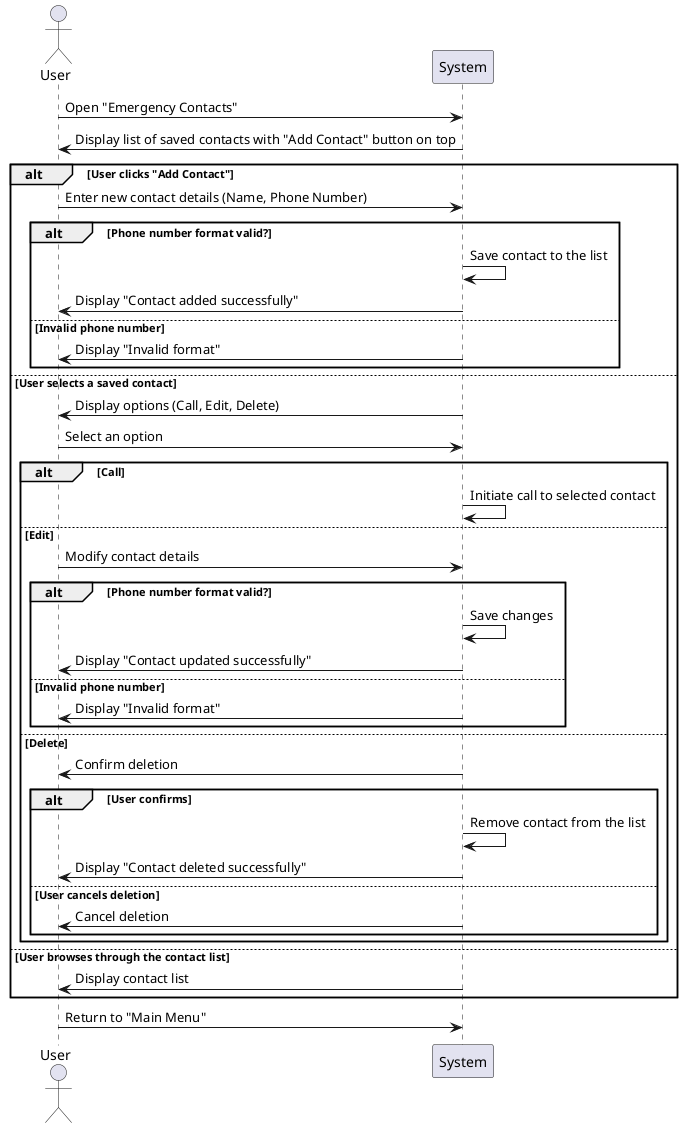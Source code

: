 @startuml
actor User
participant System
User -> System: Open "Emergency Contacts"
System -> User: Display list of saved contacts with "Add Contact" button on top
alt User clicks "Add Contact"
    User -> System: Enter new contact details (Name, Phone Number)
    alt Phone number format valid?
        System -> System: Save contact to the list
        System -> User: Display "Contact added successfully"
    else Invalid phone number
        System -> User: Display "Invalid format"
    end
else User selects a saved contact
    System -> User: Display options (Call, Edit, Delete)
    User -> System: Select an option
    alt Call
        System -> System: Initiate call to selected contact
    else Edit
        User -> System: Modify contact details
        alt Phone number format valid?
            System -> System: Save changes
            System -> User: Display "Contact updated successfully"
        else Invalid phone number
            System -> User: Display "Invalid format"
        end
    else Delete
        System -> User: Confirm deletion
        alt User confirms
            System -> System: Remove contact from the list
            System -> User: Display "Contact deleted successfully"
        else User cancels deletion
            System -> User: Cancel deletion
        end
    end
else User browses through the contact list
    System -> User: Display contact list
end
User -> System: Return to "Main Menu"
@enduml